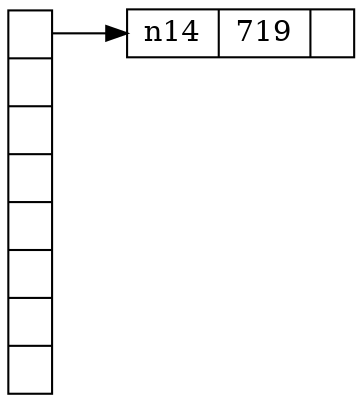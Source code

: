 digraph G{
    nodesep=.05;
    rankdir=LR;
    node [shape=record, width=.1,height=.1];

    node0 [label = "<f0> |<f1> |<f2> |<f3> |<f4> |<f5> |<f6> | ",height=2.5];
    node [width = 1.5];
    node1 [label = "{<n> n14 | 719 | <p> }"];

    node0:f0 -> node1:n;
}
